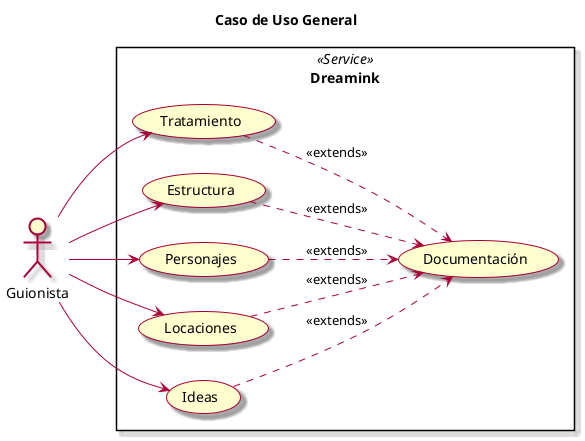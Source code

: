 @startuml Caso de Uso General

skin rose
left to right direction

title Caso de Uso General

actor Guionista as g

rectangle Dreamink <<Service>> {
    (Tratamiento) as u_t
    (Estructura) as u_e
    (Personajes) as u_p
    (Locaciones) as u_l
    (Ideas) as u_i
    (Documentación) as u_help
}

g --> u_t
g --> u_e
g --> u_p
g --> u_l
g --> u_i

u_t ..> u_help : <<extends>>
u_e ..> u_help : <<extends>>
u_p ..> u_help : <<extends>>
u_l ..> u_help : <<extends>>
u_i ..> u_help : <<extends>>

@enduml